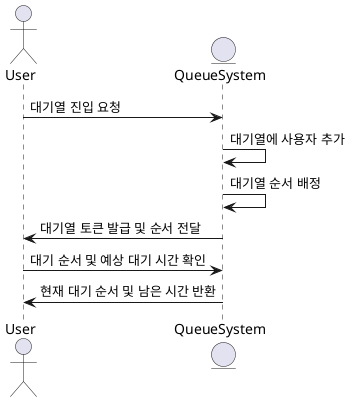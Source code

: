 @startuml
actor User
entity QueueSystem

User -> QueueSystem : 대기열 진입 요청
QueueSystem -> QueueSystem : 대기열에 사용자 추가
QueueSystem -> QueueSystem : 대기열 순서 배정
QueueSystem -> User : 대기열 토큰 발급 및 순서 전달
User -> QueueSystem : 대기 순서 및 예상 대기 시간 확인
QueueSystem -> User : 현재 대기 순서 및 남은 시간 반환
@enduml
